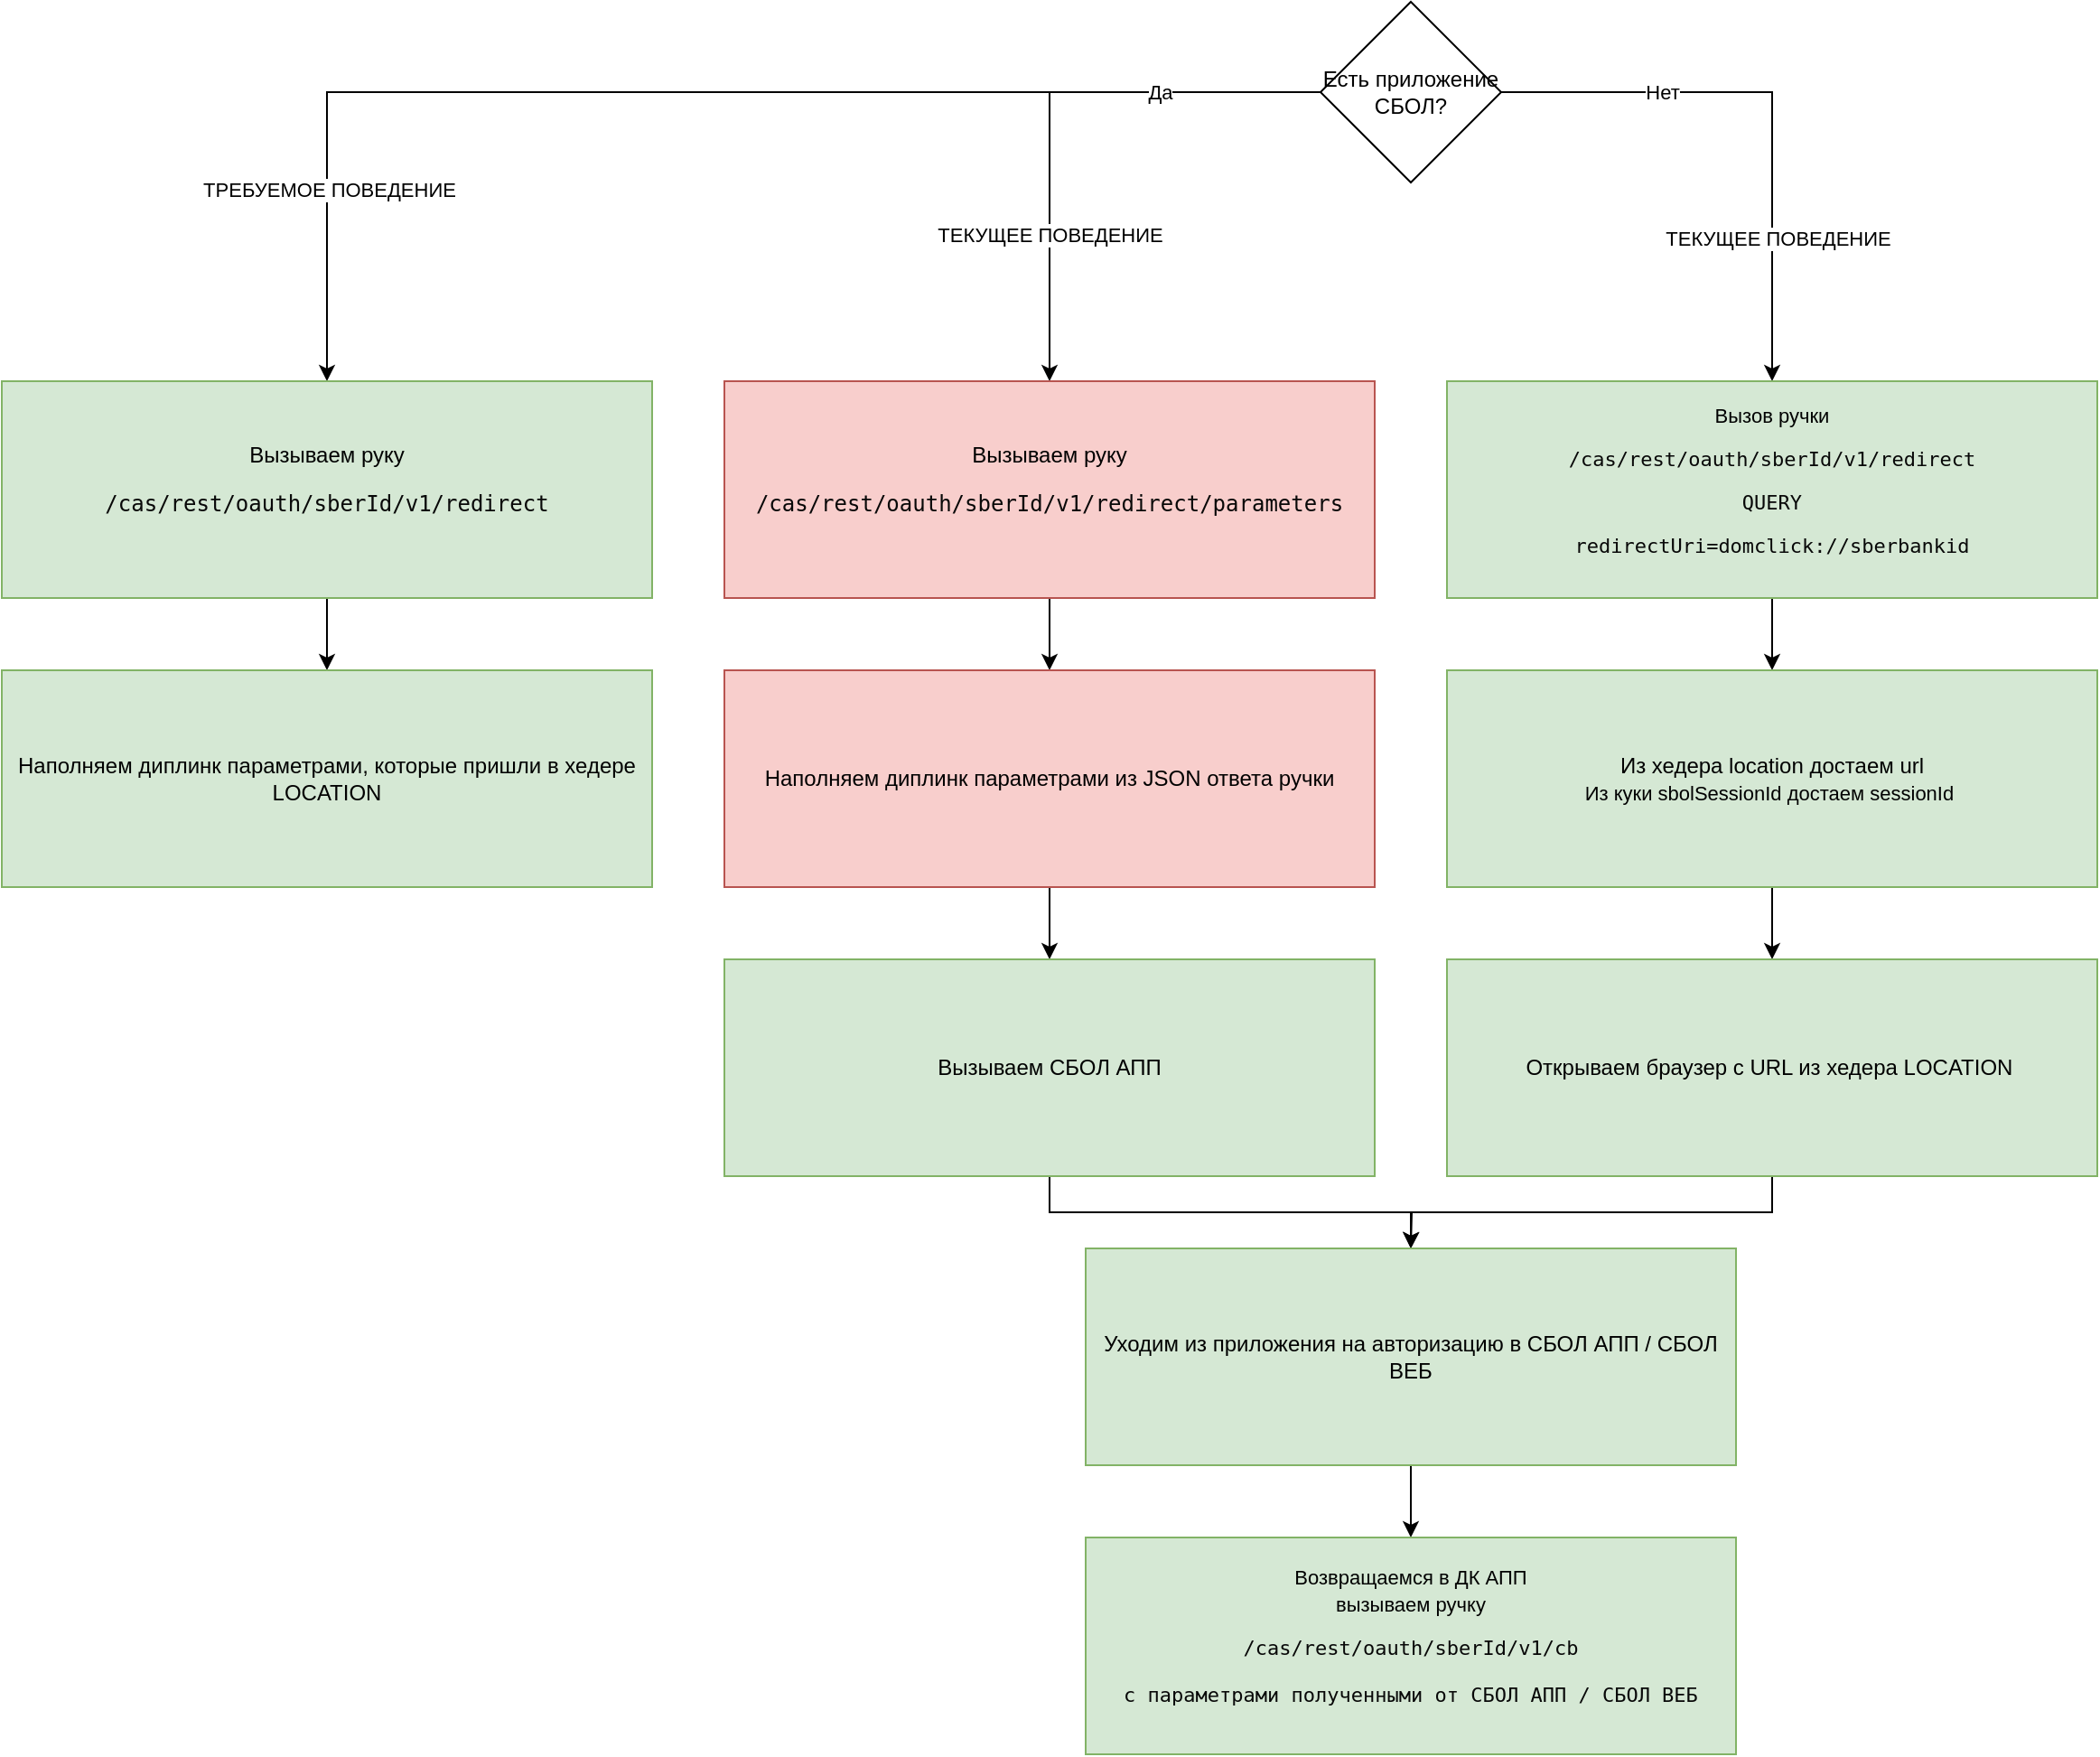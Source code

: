 <mxfile version="22.0.8" type="github">
  <diagram name="Page-1" id="5Cmb2VEozTUwDFxyfx4w">
    <mxGraphModel dx="2311" dy="919" grid="1" gridSize="10" guides="1" tooltips="1" connect="1" arrows="1" fold="1" page="1" pageScale="1" pageWidth="850" pageHeight="1100" math="0" shadow="0">
      <root>
        <mxCell id="0" />
        <mxCell id="1" parent="0" />
        <mxCell id="JKZDzRx39nTJUE7i6mWh-27" style="edgeStyle=orthogonalEdgeStyle;rounded=0;orthogonalLoop=1;jettySize=auto;html=1;exitX=0;exitY=0.5;exitDx=0;exitDy=0;entryX=0.5;entryY=0;entryDx=0;entryDy=0;" edge="1" parent="1" source="JKZDzRx39nTJUE7i6mWh-1" target="JKZDzRx39nTJUE7i6mWh-12">
          <mxGeometry relative="1" as="geometry" />
        </mxCell>
        <mxCell id="JKZDzRx39nTJUE7i6mWh-28" value="ТРЕБУЕМОЕ ПОВЕДЕНИЕ" style="edgeLabel;html=1;align=center;verticalAlign=middle;resizable=0;points=[];" vertex="1" connectable="0" parent="JKZDzRx39nTJUE7i6mWh-27">
          <mxGeometry x="0.7" y="1" relative="1" as="geometry">
            <mxPoint as="offset" />
          </mxGeometry>
        </mxCell>
        <mxCell id="JKZDzRx39nTJUE7i6mWh-1" value="Есть приложение СБОЛ?" style="rhombus;whiteSpace=wrap;html=1;" vertex="1" parent="1">
          <mxGeometry x="530" y="350" width="100" height="100" as="geometry" />
        </mxCell>
        <mxCell id="JKZDzRx39nTJUE7i6mWh-2" value="" style="endArrow=classic;html=1;rounded=0;exitX=0;exitY=0.5;exitDx=0;exitDy=0;entryX=0.5;entryY=0;entryDx=0;entryDy=0;" edge="1" parent="1" source="JKZDzRx39nTJUE7i6mWh-1" target="JKZDzRx39nTJUE7i6mWh-9">
          <mxGeometry width="50" height="50" relative="1" as="geometry">
            <mxPoint x="400" y="670" as="sourcePoint" />
            <mxPoint x="320" y="560" as="targetPoint" />
            <Array as="points">
              <mxPoint x="380" y="400" />
            </Array>
          </mxGeometry>
        </mxCell>
        <mxCell id="JKZDzRx39nTJUE7i6mWh-3" value="Да" style="edgeLabel;html=1;align=center;verticalAlign=middle;resizable=0;points=[];" vertex="1" connectable="0" parent="JKZDzRx39nTJUE7i6mWh-2">
          <mxGeometry x="-0.425" relative="1" as="geometry">
            <mxPoint as="offset" />
          </mxGeometry>
        </mxCell>
        <mxCell id="JKZDzRx39nTJUE7i6mWh-25" value="ТЕКУЩЕЕ ПОВЕДЕНИЕ" style="edgeLabel;html=1;align=center;verticalAlign=middle;resizable=0;points=[];" vertex="1" connectable="0" parent="JKZDzRx39nTJUE7i6mWh-2">
          <mxGeometry x="0.475" relative="1" as="geometry">
            <mxPoint as="offset" />
          </mxGeometry>
        </mxCell>
        <mxCell id="JKZDzRx39nTJUE7i6mWh-4" value="" style="endArrow=classic;html=1;rounded=0;exitX=1;exitY=0.5;exitDx=0;exitDy=0;entryX=0.5;entryY=0;entryDx=0;entryDy=0;" edge="1" parent="1" source="JKZDzRx39nTJUE7i6mWh-1" target="JKZDzRx39nTJUE7i6mWh-6">
          <mxGeometry width="50" height="50" relative="1" as="geometry">
            <mxPoint x="410" y="410" as="sourcePoint" />
            <mxPoint x="600" y="560" as="targetPoint" />
            <Array as="points">
              <mxPoint x="780" y="400" />
            </Array>
          </mxGeometry>
        </mxCell>
        <mxCell id="JKZDzRx39nTJUE7i6mWh-5" value="Нет" style="edgeLabel;html=1;align=center;verticalAlign=middle;resizable=0;points=[];" vertex="1" connectable="0" parent="JKZDzRx39nTJUE7i6mWh-4">
          <mxGeometry x="-0.425" relative="1" as="geometry">
            <mxPoint as="offset" />
          </mxGeometry>
        </mxCell>
        <mxCell id="JKZDzRx39nTJUE7i6mWh-26" value="ТЕКУЩЕЕ ПОВЕДЕНИЕ" style="edgeLabel;html=1;align=center;verticalAlign=middle;resizable=0;points=[];" vertex="1" connectable="0" parent="JKZDzRx39nTJUE7i6mWh-4">
          <mxGeometry x="0.49" y="3" relative="1" as="geometry">
            <mxPoint as="offset" />
          </mxGeometry>
        </mxCell>
        <mxCell id="JKZDzRx39nTJUE7i6mWh-23" style="edgeStyle=orthogonalEdgeStyle;rounded=0;orthogonalLoop=1;jettySize=auto;html=1;exitX=0.5;exitY=1;exitDx=0;exitDy=0;entryX=0.5;entryY=0;entryDx=0;entryDy=0;" edge="1" parent="1" source="JKZDzRx39nTJUE7i6mWh-6" target="JKZDzRx39nTJUE7i6mWh-7">
          <mxGeometry relative="1" as="geometry" />
        </mxCell>
        <mxCell id="JKZDzRx39nTJUE7i6mWh-6" value="&lt;font style=&quot;font-size: 11px;&quot;&gt;Вызов ручки&lt;br&gt;&lt;/font&gt;&lt;div style=&quot;color: rgb(8, 8, 8); font-family: Menlo, monospace; font-size: 11px;&quot;&gt;&lt;pre style=&quot;&quot;&gt;&lt;font style=&quot;font-size: 11px;&quot;&gt;/cas/rest/oauth/sberId/v1/redirect&lt;/font&gt;&lt;/pre&gt;&lt;pre style=&quot;&quot;&gt;&lt;font style=&quot;font-size: 11px;&quot;&gt;QUERY&lt;/font&gt;&lt;/pre&gt;&lt;pre style=&quot;&quot;&gt;&lt;div style=&quot;font-family: Menlo, monospace;&quot;&gt;&lt;pre style=&quot;&quot;&gt;&lt;font style=&quot;font-size: 11px;&quot;&gt;redirectUri=domclick://sberbankid&lt;/font&gt;&lt;/pre&gt;&lt;/div&gt;&lt;/pre&gt;&lt;/div&gt;" style="rounded=0;whiteSpace=wrap;html=1;fillColor=#d5e8d4;strokeColor=#82b366;labelBackgroundColor=none;labelBorderColor=none;" vertex="1" parent="1">
          <mxGeometry x="600" y="560" width="360" height="120" as="geometry" />
        </mxCell>
        <mxCell id="JKZDzRx39nTJUE7i6mWh-22" style="edgeStyle=orthogonalEdgeStyle;rounded=0;orthogonalLoop=1;jettySize=auto;html=1;exitX=0.5;exitY=1;exitDx=0;exitDy=0;entryX=0.5;entryY=0;entryDx=0;entryDy=0;" edge="1" parent="1" source="JKZDzRx39nTJUE7i6mWh-7" target="JKZDzRx39nTJUE7i6mWh-8">
          <mxGeometry relative="1" as="geometry" />
        </mxCell>
        <mxCell id="JKZDzRx39nTJUE7i6mWh-7" value="Из хедера location достаем url&lt;br&gt;&lt;span style=&quot;font-size: 11px;&quot;&gt;Из куки sbolSessionId достаем sessionId&amp;nbsp;&lt;br&gt;&lt;/span&gt;" style="rounded=0;whiteSpace=wrap;html=1;fillColor=#d5e8d4;strokeColor=#82b366;" vertex="1" parent="1">
          <mxGeometry x="600" y="720" width="360" height="120" as="geometry" />
        </mxCell>
        <mxCell id="JKZDzRx39nTJUE7i6mWh-21" style="edgeStyle=orthogonalEdgeStyle;rounded=0;orthogonalLoop=1;jettySize=auto;html=1;exitX=0.5;exitY=1;exitDx=0;exitDy=0;" edge="1" parent="1" source="JKZDzRx39nTJUE7i6mWh-8">
          <mxGeometry relative="1" as="geometry">
            <mxPoint x="580" y="1040" as="targetPoint" />
          </mxGeometry>
        </mxCell>
        <mxCell id="JKZDzRx39nTJUE7i6mWh-8" value="Открываем браузер с URL из хедера LOCATION&lt;span style=&quot;font-size: 11px;&quot;&gt;&amp;nbsp;&lt;br&gt;&lt;/span&gt;" style="rounded=0;whiteSpace=wrap;html=1;fillColor=#d5e8d4;strokeColor=#82b366;" vertex="1" parent="1">
          <mxGeometry x="600" y="880" width="360" height="120" as="geometry" />
        </mxCell>
        <mxCell id="JKZDzRx39nTJUE7i6mWh-18" style="edgeStyle=orthogonalEdgeStyle;rounded=0;orthogonalLoop=1;jettySize=auto;html=1;exitX=0.5;exitY=1;exitDx=0;exitDy=0;entryX=0.5;entryY=0;entryDx=0;entryDy=0;" edge="1" parent="1" source="JKZDzRx39nTJUE7i6mWh-9" target="JKZDzRx39nTJUE7i6mWh-10">
          <mxGeometry relative="1" as="geometry" />
        </mxCell>
        <mxCell id="JKZDzRx39nTJUE7i6mWh-9" value="&lt;font style=&quot;font-size: 12px;&quot;&gt;Вызываем руку&lt;br&gt;&lt;/font&gt;&lt;div style=&quot;color: rgb(8, 8, 8); font-family: Menlo, monospace;&quot;&gt;&lt;pre style=&quot;&quot;&gt;&lt;font style=&quot;font-size: 12px;&quot;&gt;/cas/rest/oauth/sberId/v1/redirect/parameters&lt;/font&gt;&lt;/pre&gt;&lt;/div&gt;" style="rounded=0;whiteSpace=wrap;html=1;fillColor=#f8cecc;strokeColor=#b85450;labelBackgroundColor=none;" vertex="1" parent="1">
          <mxGeometry x="200" y="560" width="360" height="120" as="geometry" />
        </mxCell>
        <mxCell id="JKZDzRx39nTJUE7i6mWh-19" style="edgeStyle=orthogonalEdgeStyle;rounded=0;orthogonalLoop=1;jettySize=auto;html=1;exitX=0.5;exitY=1;exitDx=0;exitDy=0;entryX=0.5;entryY=0;entryDx=0;entryDy=0;" edge="1" parent="1" source="JKZDzRx39nTJUE7i6mWh-10" target="JKZDzRx39nTJUE7i6mWh-11">
          <mxGeometry relative="1" as="geometry" />
        </mxCell>
        <mxCell id="JKZDzRx39nTJUE7i6mWh-10" value="Наполняем диплинк параметрами из JSON ответа ручки" style="rounded=0;whiteSpace=wrap;html=1;fillColor=#f8cecc;strokeColor=#b85450;" vertex="1" parent="1">
          <mxGeometry x="200" y="720" width="360" height="120" as="geometry" />
        </mxCell>
        <mxCell id="JKZDzRx39nTJUE7i6mWh-20" style="edgeStyle=orthogonalEdgeStyle;rounded=0;orthogonalLoop=1;jettySize=auto;html=1;exitX=0.5;exitY=1;exitDx=0;exitDy=0;entryX=0.5;entryY=0;entryDx=0;entryDy=0;" edge="1" parent="1" source="JKZDzRx39nTJUE7i6mWh-11" target="JKZDzRx39nTJUE7i6mWh-16">
          <mxGeometry relative="1" as="geometry" />
        </mxCell>
        <mxCell id="JKZDzRx39nTJUE7i6mWh-11" value="Вызываем СБОЛ АПП" style="rounded=0;whiteSpace=wrap;html=1;fillColor=#d5e8d4;strokeColor=#82b366;" vertex="1" parent="1">
          <mxGeometry x="200" y="880" width="360" height="120" as="geometry" />
        </mxCell>
        <mxCell id="JKZDzRx39nTJUE7i6mWh-29" style="edgeStyle=orthogonalEdgeStyle;rounded=0;orthogonalLoop=1;jettySize=auto;html=1;exitX=0.5;exitY=1;exitDx=0;exitDy=0;entryX=0.5;entryY=0;entryDx=0;entryDy=0;" edge="1" parent="1" source="JKZDzRx39nTJUE7i6mWh-12" target="JKZDzRx39nTJUE7i6mWh-13">
          <mxGeometry relative="1" as="geometry" />
        </mxCell>
        <mxCell id="JKZDzRx39nTJUE7i6mWh-12" value="&lt;font style=&quot;font-size: 12px;&quot;&gt;Вызываем руку&lt;br&gt;&lt;/font&gt;&lt;div style=&quot;color: rgb(8, 8, 8); font-family: Menlo, monospace;&quot;&gt;&lt;pre style=&quot;&quot;&gt;&lt;font style=&quot;font-size: 12px;&quot;&gt;/cas/rest/oauth/sberId/v1/redirect&lt;/font&gt;&lt;/pre&gt;&lt;/div&gt;" style="rounded=0;whiteSpace=wrap;html=1;fillColor=#d5e8d4;strokeColor=#82b366;labelBackgroundColor=none;" vertex="1" parent="1">
          <mxGeometry x="-200" y="560" width="360" height="120" as="geometry" />
        </mxCell>
        <mxCell id="JKZDzRx39nTJUE7i6mWh-13" value="Наполняем диплинк параметрами, которые пришли в хедере LOCATION" style="rounded=0;whiteSpace=wrap;html=1;fillColor=#d5e8d4;strokeColor=#82b366;" vertex="1" parent="1">
          <mxGeometry x="-200" y="720" width="360" height="120" as="geometry" />
        </mxCell>
        <mxCell id="JKZDzRx39nTJUE7i6mWh-24" style="edgeStyle=orthogonalEdgeStyle;rounded=0;orthogonalLoop=1;jettySize=auto;html=1;exitX=0.5;exitY=1;exitDx=0;exitDy=0;entryX=0.5;entryY=0;entryDx=0;entryDy=0;" edge="1" parent="1" source="JKZDzRx39nTJUE7i6mWh-16" target="JKZDzRx39nTJUE7i6mWh-17">
          <mxGeometry relative="1" as="geometry" />
        </mxCell>
        <mxCell id="JKZDzRx39nTJUE7i6mWh-16" value="Уходим из приложения на авторизацию в СБОЛ АПП / СБОЛ ВЕБ" style="rounded=0;whiteSpace=wrap;html=1;fillColor=#d5e8d4;strokeColor=#82b366;" vertex="1" parent="1">
          <mxGeometry x="400" y="1040" width="360" height="120" as="geometry" />
        </mxCell>
        <mxCell id="JKZDzRx39nTJUE7i6mWh-17" value="&lt;font style=&quot;font-size: 11px;&quot;&gt;Возвращаемся в ДК АПП&lt;br&gt;вызываем ручку&lt;br&gt;&lt;/font&gt;&lt;div style=&quot;color: rgb(8, 8, 8); font-family: Menlo, monospace; font-size: 11px;&quot;&gt;&lt;pre style=&quot;&quot;&gt;&lt;font style=&quot;font-size: 11px;&quot;&gt;/cas/rest/oauth/sberId/v1/cb&lt;br&gt;&lt;br&gt;с параметрами полученными от СБОЛ АПП / СБОЛ ВЕБ&lt;/font&gt;&lt;/pre&gt;&lt;/div&gt;" style="rounded=0;whiteSpace=wrap;html=1;fillColor=#d5e8d4;strokeColor=#82b366;labelBackgroundColor=none;" vertex="1" parent="1">
          <mxGeometry x="400" y="1200" width="360" height="120" as="geometry" />
        </mxCell>
      </root>
    </mxGraphModel>
  </diagram>
</mxfile>
